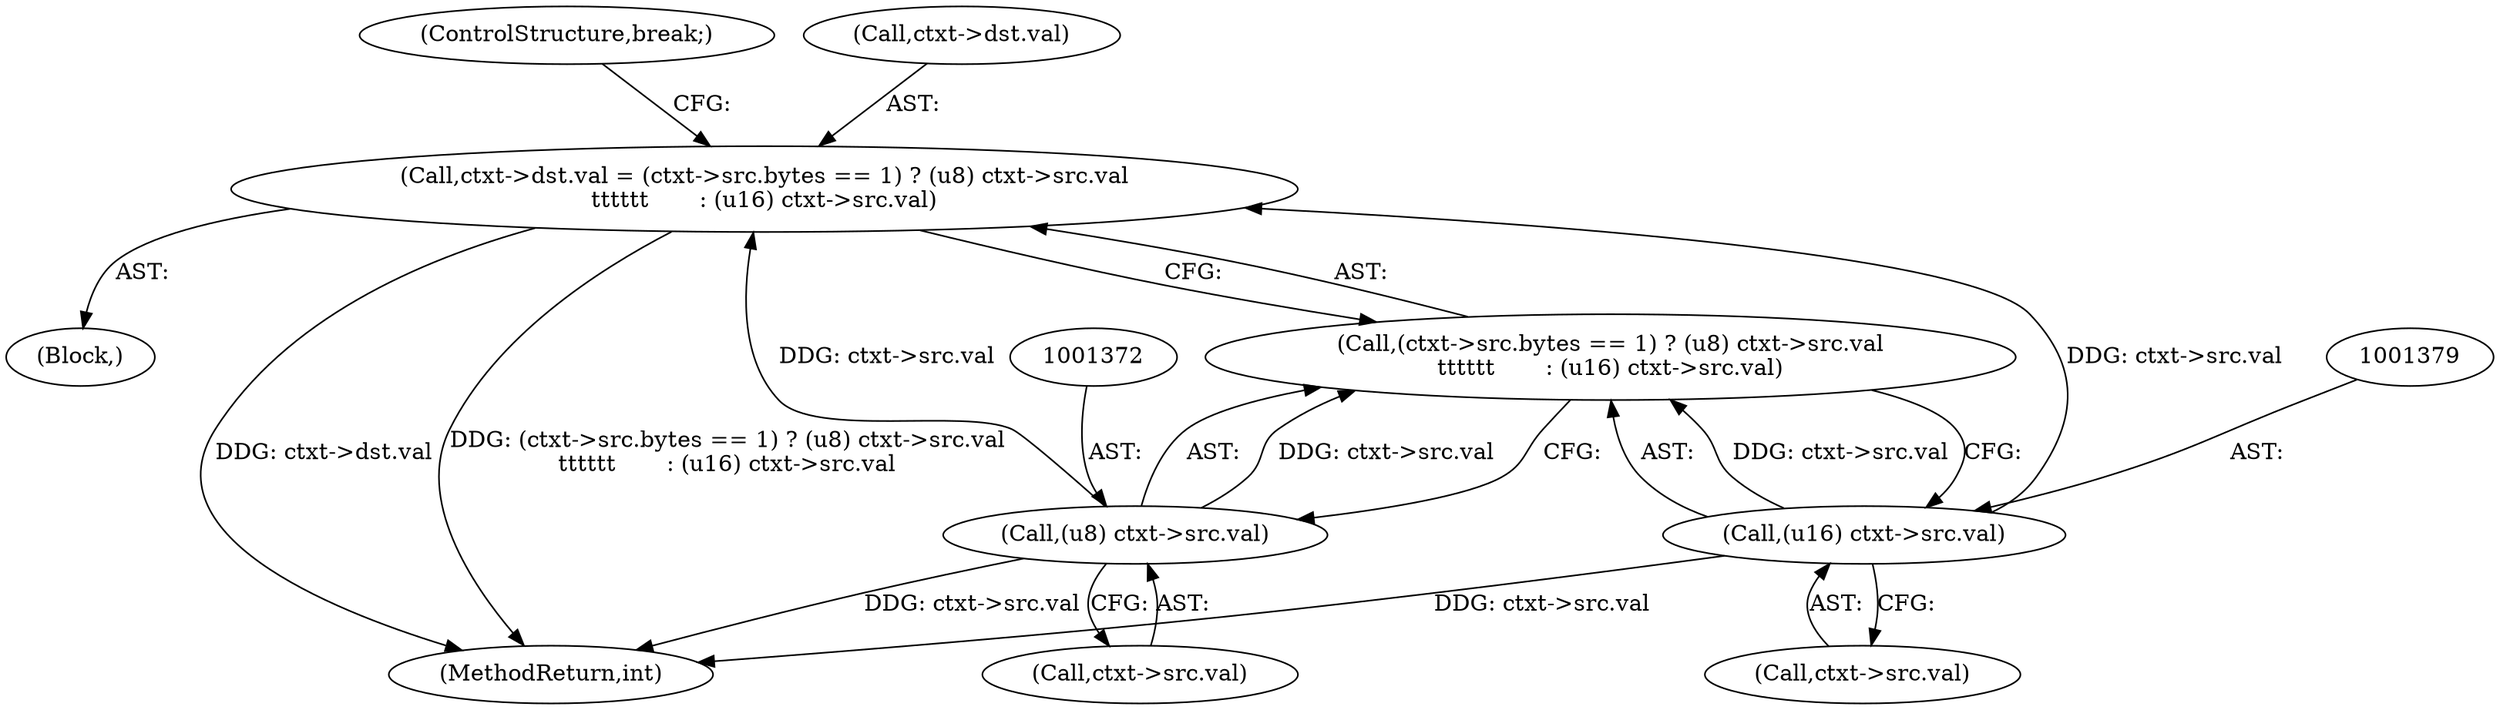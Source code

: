 digraph "0_linux_234f3ce485d54017f15cf5e0699cff4100121601_8@pointer" {
"1001357" [label="(Call,ctxt->dst.val = (ctxt->src.bytes == 1) ? (u8) ctxt->src.val\n\t\t\t\t\t\t       : (u16) ctxt->src.val)"];
"1001371" [label="(Call,(u8) ctxt->src.val)"];
"1001378" [label="(Call,(u16) ctxt->src.val)"];
"1001236" [label="(Block,)"];
"1001380" [label="(Call,ctxt->src.val)"];
"1001474" [label="(MethodReturn,int)"];
"1001357" [label="(Call,ctxt->dst.val = (ctxt->src.bytes == 1) ? (u8) ctxt->src.val\n\t\t\t\t\t\t       : (u16) ctxt->src.val)"];
"1001371" [label="(Call,(u8) ctxt->src.val)"];
"1001385" [label="(ControlStructure,break;)"];
"1001363" [label="(Call,(ctxt->src.bytes == 1) ? (u8) ctxt->src.val\n\t\t\t\t\t\t       : (u16) ctxt->src.val)"];
"1001378" [label="(Call,(u16) ctxt->src.val)"];
"1001373" [label="(Call,ctxt->src.val)"];
"1001358" [label="(Call,ctxt->dst.val)"];
"1001357" -> "1001236"  [label="AST: "];
"1001357" -> "1001363"  [label="CFG: "];
"1001358" -> "1001357"  [label="AST: "];
"1001363" -> "1001357"  [label="AST: "];
"1001385" -> "1001357"  [label="CFG: "];
"1001357" -> "1001474"  [label="DDG: (ctxt->src.bytes == 1) ? (u8) ctxt->src.val\n\t\t\t\t\t\t       : (u16) ctxt->src.val"];
"1001357" -> "1001474"  [label="DDG: ctxt->dst.val"];
"1001371" -> "1001357"  [label="DDG: ctxt->src.val"];
"1001378" -> "1001357"  [label="DDG: ctxt->src.val"];
"1001371" -> "1001363"  [label="AST: "];
"1001371" -> "1001373"  [label="CFG: "];
"1001372" -> "1001371"  [label="AST: "];
"1001373" -> "1001371"  [label="AST: "];
"1001363" -> "1001371"  [label="CFG: "];
"1001371" -> "1001474"  [label="DDG: ctxt->src.val"];
"1001371" -> "1001363"  [label="DDG: ctxt->src.val"];
"1001378" -> "1001363"  [label="AST: "];
"1001378" -> "1001380"  [label="CFG: "];
"1001379" -> "1001378"  [label="AST: "];
"1001380" -> "1001378"  [label="AST: "];
"1001363" -> "1001378"  [label="CFG: "];
"1001378" -> "1001474"  [label="DDG: ctxt->src.val"];
"1001378" -> "1001363"  [label="DDG: ctxt->src.val"];
}
